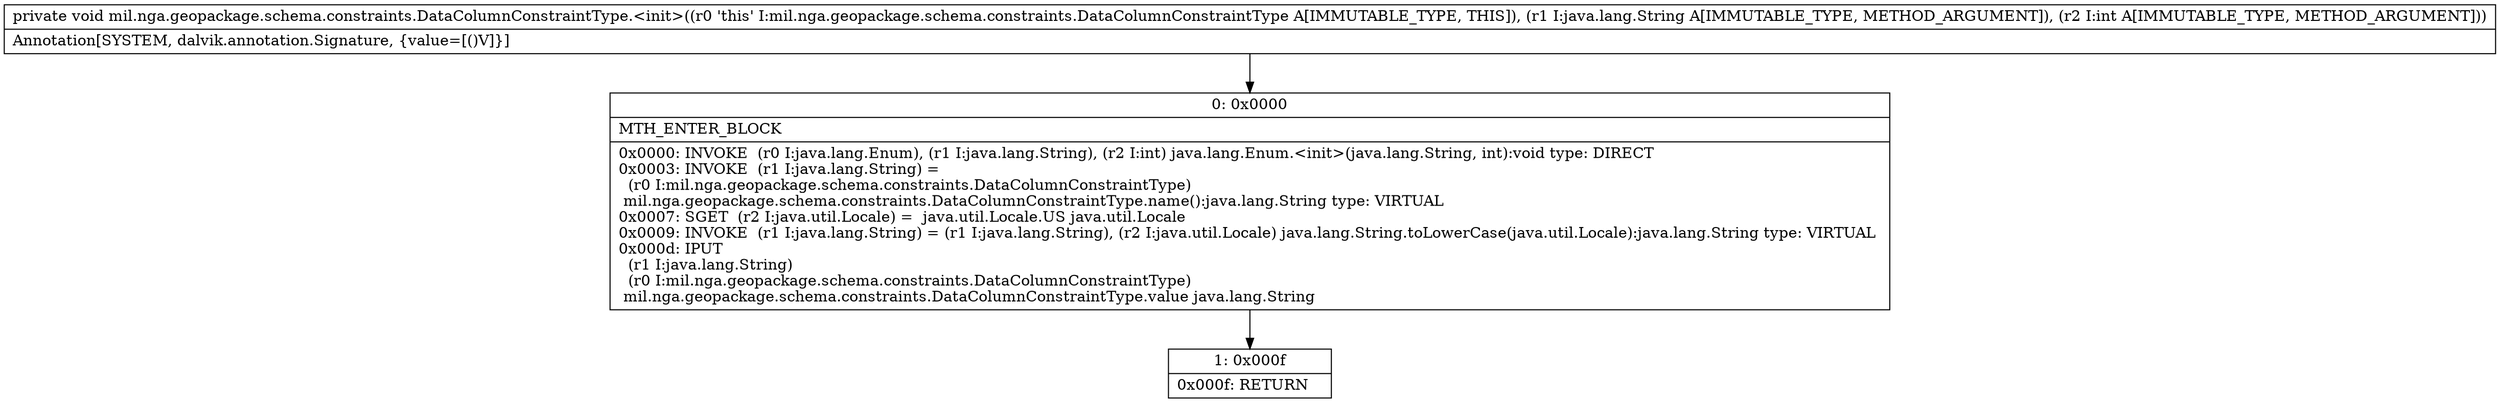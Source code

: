 digraph "CFG formil.nga.geopackage.schema.constraints.DataColumnConstraintType.\<init\>(Ljava\/lang\/String;I)V" {
Node_0 [shape=record,label="{0\:\ 0x0000|MTH_ENTER_BLOCK\l|0x0000: INVOKE  (r0 I:java.lang.Enum), (r1 I:java.lang.String), (r2 I:int) java.lang.Enum.\<init\>(java.lang.String, int):void type: DIRECT \l0x0003: INVOKE  (r1 I:java.lang.String) = \l  (r0 I:mil.nga.geopackage.schema.constraints.DataColumnConstraintType)\l mil.nga.geopackage.schema.constraints.DataColumnConstraintType.name():java.lang.String type: VIRTUAL \l0x0007: SGET  (r2 I:java.util.Locale) =  java.util.Locale.US java.util.Locale \l0x0009: INVOKE  (r1 I:java.lang.String) = (r1 I:java.lang.String), (r2 I:java.util.Locale) java.lang.String.toLowerCase(java.util.Locale):java.lang.String type: VIRTUAL \l0x000d: IPUT  \l  (r1 I:java.lang.String)\l  (r0 I:mil.nga.geopackage.schema.constraints.DataColumnConstraintType)\l mil.nga.geopackage.schema.constraints.DataColumnConstraintType.value java.lang.String \l}"];
Node_1 [shape=record,label="{1\:\ 0x000f|0x000f: RETURN   \l}"];
MethodNode[shape=record,label="{private void mil.nga.geopackage.schema.constraints.DataColumnConstraintType.\<init\>((r0 'this' I:mil.nga.geopackage.schema.constraints.DataColumnConstraintType A[IMMUTABLE_TYPE, THIS]), (r1 I:java.lang.String A[IMMUTABLE_TYPE, METHOD_ARGUMENT]), (r2 I:int A[IMMUTABLE_TYPE, METHOD_ARGUMENT]))  | Annotation[SYSTEM, dalvik.annotation.Signature, \{value=[()V]\}]\l}"];
MethodNode -> Node_0;
Node_0 -> Node_1;
}


